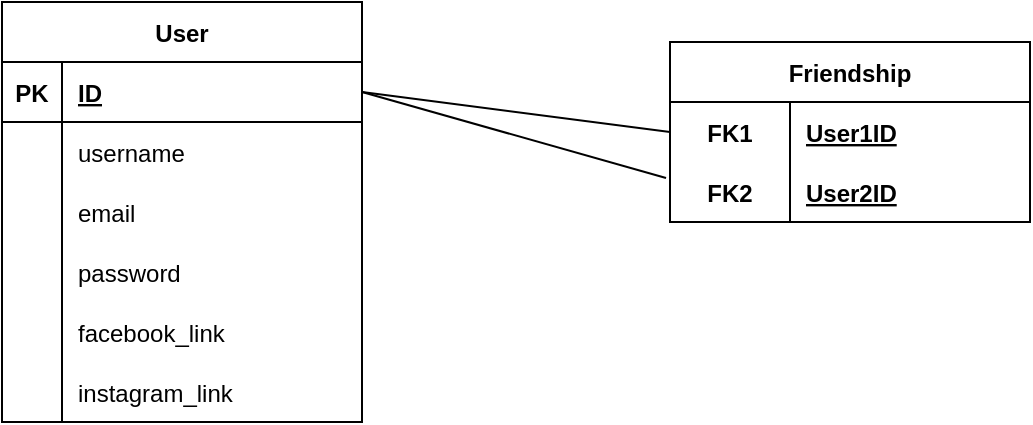 <mxfile version="20.5.3" type="device"><diagram id="C5RBs43oDa-KdzZeNtuy" name="Frendz DB"><mxGraphModel dx="1422" dy="762" grid="1" gridSize="10" guides="1" tooltips="1" connect="1" arrows="1" fold="1" page="1" pageScale="1" pageWidth="827" pageHeight="1169" math="0" shadow="0"><root><mxCell id="WIyWlLk6GJQsqaUBKTNV-0"/><mxCell id="WIyWlLk6GJQsqaUBKTNV-1" parent="WIyWlLk6GJQsqaUBKTNV-0"/><object label="User" id="XwRM8ngBFh0iEjYZa6A3-0"><mxCell style="shape=table;startSize=30;container=1;collapsible=1;childLayout=tableLayout;fixedRows=1;rowLines=0;fontStyle=1;align=center;resizeLast=1;" vertex="1" parent="WIyWlLk6GJQsqaUBKTNV-1"><mxGeometry x="80" y="80" width="180" height="210" as="geometry"/></mxCell></object><mxCell id="XwRM8ngBFh0iEjYZa6A3-1" value="" style="shape=tableRow;horizontal=0;startSize=0;swimlaneHead=0;swimlaneBody=0;fillColor=none;collapsible=0;dropTarget=0;points=[[0,0.5],[1,0.5]];portConstraint=eastwest;top=0;left=0;right=0;bottom=1;" vertex="1" parent="XwRM8ngBFh0iEjYZa6A3-0"><mxGeometry y="30" width="180" height="30" as="geometry"/></mxCell><mxCell id="XwRM8ngBFh0iEjYZa6A3-2" value="PK" style="shape=partialRectangle;connectable=0;fillColor=none;top=0;left=0;bottom=0;right=0;fontStyle=1;overflow=hidden;" vertex="1" parent="XwRM8ngBFh0iEjYZa6A3-1"><mxGeometry width="30" height="30" as="geometry"><mxRectangle width="30" height="30" as="alternateBounds"/></mxGeometry></mxCell><mxCell id="XwRM8ngBFh0iEjYZa6A3-3" value="ID" style="shape=partialRectangle;connectable=0;fillColor=none;top=0;left=0;bottom=0;right=0;align=left;spacingLeft=6;fontStyle=5;overflow=hidden;" vertex="1" parent="XwRM8ngBFh0iEjYZa6A3-1"><mxGeometry x="30" width="150" height="30" as="geometry"><mxRectangle width="150" height="30" as="alternateBounds"/></mxGeometry></mxCell><mxCell id="XwRM8ngBFh0iEjYZa6A3-4" value="" style="shape=tableRow;horizontal=0;startSize=0;swimlaneHead=0;swimlaneBody=0;fillColor=none;collapsible=0;dropTarget=0;points=[[0,0.5],[1,0.5]];portConstraint=eastwest;top=0;left=0;right=0;bottom=0;" vertex="1" parent="XwRM8ngBFh0iEjYZa6A3-0"><mxGeometry y="60" width="180" height="30" as="geometry"/></mxCell><mxCell id="XwRM8ngBFh0iEjYZa6A3-5" value="" style="shape=partialRectangle;connectable=0;fillColor=none;top=0;left=0;bottom=0;right=0;editable=1;overflow=hidden;" vertex="1" parent="XwRM8ngBFh0iEjYZa6A3-4"><mxGeometry width="30" height="30" as="geometry"><mxRectangle width="30" height="30" as="alternateBounds"/></mxGeometry></mxCell><mxCell id="XwRM8ngBFh0iEjYZa6A3-6" value="username" style="shape=partialRectangle;connectable=0;fillColor=none;top=0;left=0;bottom=0;right=0;align=left;spacingLeft=6;overflow=hidden;" vertex="1" parent="XwRM8ngBFh0iEjYZa6A3-4"><mxGeometry x="30" width="150" height="30" as="geometry"><mxRectangle width="150" height="30" as="alternateBounds"/></mxGeometry></mxCell><mxCell id="XwRM8ngBFh0iEjYZa6A3-7" value="" style="shape=tableRow;horizontal=0;startSize=0;swimlaneHead=0;swimlaneBody=0;fillColor=none;collapsible=0;dropTarget=0;points=[[0,0.5],[1,0.5]];portConstraint=eastwest;top=0;left=0;right=0;bottom=0;" vertex="1" parent="XwRM8ngBFh0iEjYZa6A3-0"><mxGeometry y="90" width="180" height="30" as="geometry"/></mxCell><mxCell id="XwRM8ngBFh0iEjYZa6A3-8" value="" style="shape=partialRectangle;connectable=0;fillColor=none;top=0;left=0;bottom=0;right=0;editable=1;overflow=hidden;" vertex="1" parent="XwRM8ngBFh0iEjYZa6A3-7"><mxGeometry width="30" height="30" as="geometry"><mxRectangle width="30" height="30" as="alternateBounds"/></mxGeometry></mxCell><mxCell id="XwRM8ngBFh0iEjYZa6A3-9" value="email" style="shape=partialRectangle;connectable=0;fillColor=none;top=0;left=0;bottom=0;right=0;align=left;spacingLeft=6;overflow=hidden;" vertex="1" parent="XwRM8ngBFh0iEjYZa6A3-7"><mxGeometry x="30" width="150" height="30" as="geometry"><mxRectangle width="150" height="30" as="alternateBounds"/></mxGeometry></mxCell><mxCell id="XwRM8ngBFh0iEjYZa6A3-10" value="" style="shape=tableRow;horizontal=0;startSize=0;swimlaneHead=0;swimlaneBody=0;fillColor=none;collapsible=0;dropTarget=0;points=[[0,0.5],[1,0.5]];portConstraint=eastwest;top=0;left=0;right=0;bottom=0;" vertex="1" parent="XwRM8ngBFh0iEjYZa6A3-0"><mxGeometry y="120" width="180" height="30" as="geometry"/></mxCell><mxCell id="XwRM8ngBFh0iEjYZa6A3-11" value="" style="shape=partialRectangle;connectable=0;fillColor=none;top=0;left=0;bottom=0;right=0;editable=1;overflow=hidden;" vertex="1" parent="XwRM8ngBFh0iEjYZa6A3-10"><mxGeometry width="30" height="30" as="geometry"><mxRectangle width="30" height="30" as="alternateBounds"/></mxGeometry></mxCell><mxCell id="XwRM8ngBFh0iEjYZa6A3-12" value="password" style="shape=partialRectangle;connectable=0;fillColor=none;top=0;left=0;bottom=0;right=0;align=left;spacingLeft=6;overflow=hidden;" vertex="1" parent="XwRM8ngBFh0iEjYZa6A3-10"><mxGeometry x="30" width="150" height="30" as="geometry"><mxRectangle width="150" height="30" as="alternateBounds"/></mxGeometry></mxCell><mxCell id="XwRM8ngBFh0iEjYZa6A3-135" style="shape=tableRow;horizontal=0;startSize=0;swimlaneHead=0;swimlaneBody=0;fillColor=none;collapsible=0;dropTarget=0;points=[[0,0.5],[1,0.5]];portConstraint=eastwest;top=0;left=0;right=0;bottom=0;" vertex="1" parent="XwRM8ngBFh0iEjYZa6A3-0"><mxGeometry y="150" width="180" height="30" as="geometry"/></mxCell><mxCell id="XwRM8ngBFh0iEjYZa6A3-136" style="shape=partialRectangle;connectable=0;fillColor=none;top=0;left=0;bottom=0;right=0;editable=1;overflow=hidden;" vertex="1" parent="XwRM8ngBFh0iEjYZa6A3-135"><mxGeometry width="30" height="30" as="geometry"><mxRectangle width="30" height="30" as="alternateBounds"/></mxGeometry></mxCell><mxCell id="XwRM8ngBFh0iEjYZa6A3-137" value="facebook_link" style="shape=partialRectangle;connectable=0;fillColor=none;top=0;left=0;bottom=0;right=0;align=left;spacingLeft=6;overflow=hidden;" vertex="1" parent="XwRM8ngBFh0iEjYZa6A3-135"><mxGeometry x="30" width="150" height="30" as="geometry"><mxRectangle width="150" height="30" as="alternateBounds"/></mxGeometry></mxCell><mxCell id="XwRM8ngBFh0iEjYZa6A3-138" style="shape=tableRow;horizontal=0;startSize=0;swimlaneHead=0;swimlaneBody=0;fillColor=none;collapsible=0;dropTarget=0;points=[[0,0.5],[1,0.5]];portConstraint=eastwest;top=0;left=0;right=0;bottom=0;" vertex="1" parent="XwRM8ngBFh0iEjYZa6A3-0"><mxGeometry y="180" width="180" height="30" as="geometry"/></mxCell><mxCell id="XwRM8ngBFh0iEjYZa6A3-139" style="shape=partialRectangle;connectable=0;fillColor=none;top=0;left=0;bottom=0;right=0;editable=1;overflow=hidden;" vertex="1" parent="XwRM8ngBFh0iEjYZa6A3-138"><mxGeometry width="30" height="30" as="geometry"><mxRectangle width="30" height="30" as="alternateBounds"/></mxGeometry></mxCell><mxCell id="XwRM8ngBFh0iEjYZa6A3-140" value="instagram_link" style="shape=partialRectangle;connectable=0;fillColor=none;top=0;left=0;bottom=0;right=0;align=left;spacingLeft=6;overflow=hidden;" vertex="1" parent="XwRM8ngBFh0iEjYZa6A3-138"><mxGeometry x="30" width="150" height="30" as="geometry"><mxRectangle width="150" height="30" as="alternateBounds"/></mxGeometry></mxCell><mxCell id="XwRM8ngBFh0iEjYZa6A3-141" value="Friendship" style="shape=table;startSize=30;container=1;collapsible=1;childLayout=tableLayout;fixedRows=1;rowLines=0;fontStyle=1;align=center;resizeLast=1;" vertex="1" parent="WIyWlLk6GJQsqaUBKTNV-1"><mxGeometry x="414" y="100" width="180" height="90" as="geometry"/></mxCell><mxCell id="XwRM8ngBFh0iEjYZa6A3-142" value="" style="shape=tableRow;horizontal=0;startSize=0;swimlaneHead=0;swimlaneBody=0;fillColor=none;collapsible=0;dropTarget=0;points=[[0,0.5],[1,0.5]];portConstraint=eastwest;top=0;left=0;right=0;bottom=0;" vertex="1" parent="XwRM8ngBFh0iEjYZa6A3-141"><mxGeometry y="30" width="180" height="30" as="geometry"/></mxCell><mxCell id="XwRM8ngBFh0iEjYZa6A3-143" value="FK1" style="shape=partialRectangle;connectable=0;fillColor=none;top=0;left=0;bottom=0;right=0;fontStyle=1;overflow=hidden;" vertex="1" parent="XwRM8ngBFh0iEjYZa6A3-142"><mxGeometry width="60" height="30" as="geometry"><mxRectangle width="60" height="30" as="alternateBounds"/></mxGeometry></mxCell><mxCell id="XwRM8ngBFh0iEjYZa6A3-144" value="User1ID" style="shape=partialRectangle;connectable=0;fillColor=none;top=0;left=0;bottom=0;right=0;align=left;spacingLeft=6;fontStyle=5;overflow=hidden;" vertex="1" parent="XwRM8ngBFh0iEjYZa6A3-142"><mxGeometry x="60" width="120" height="30" as="geometry"><mxRectangle width="120" height="30" as="alternateBounds"/></mxGeometry></mxCell><mxCell id="XwRM8ngBFh0iEjYZa6A3-145" value="" style="shape=tableRow;horizontal=0;startSize=0;swimlaneHead=0;swimlaneBody=0;fillColor=none;collapsible=0;dropTarget=0;points=[[0,0.5],[1,0.5]];portConstraint=eastwest;top=0;left=0;right=0;bottom=1;" vertex="1" parent="XwRM8ngBFh0iEjYZa6A3-141"><mxGeometry y="60" width="180" height="30" as="geometry"/></mxCell><mxCell id="XwRM8ngBFh0iEjYZa6A3-146" value="FK2" style="shape=partialRectangle;connectable=0;fillColor=none;top=0;left=0;bottom=0;right=0;fontStyle=1;overflow=hidden;" vertex="1" parent="XwRM8ngBFh0iEjYZa6A3-145"><mxGeometry width="60" height="30" as="geometry"><mxRectangle width="60" height="30" as="alternateBounds"/></mxGeometry></mxCell><mxCell id="XwRM8ngBFh0iEjYZa6A3-147" value="User2ID" style="shape=partialRectangle;connectable=0;fillColor=none;top=0;left=0;bottom=0;right=0;align=left;spacingLeft=6;fontStyle=5;overflow=hidden;" vertex="1" parent="XwRM8ngBFh0iEjYZa6A3-145"><mxGeometry x="60" width="120" height="30" as="geometry"><mxRectangle width="120" height="30" as="alternateBounds"/></mxGeometry></mxCell><mxCell id="XwRM8ngBFh0iEjYZa6A3-216" value="" style="endArrow=none;html=1;rounded=0;entryX=0;entryY=0.5;entryDx=0;entryDy=0;exitX=1;exitY=0.5;exitDx=0;exitDy=0;" edge="1" parent="WIyWlLk6GJQsqaUBKTNV-1" source="XwRM8ngBFh0iEjYZa6A3-1" target="XwRM8ngBFh0iEjYZa6A3-142"><mxGeometry relative="1" as="geometry"><mxPoint x="260" y="120" as="sourcePoint"/><mxPoint x="420" y="120" as="targetPoint"/></mxGeometry></mxCell><mxCell id="XwRM8ngBFh0iEjYZa6A3-217" value="" style="endArrow=none;html=1;rounded=0;entryX=-0.011;entryY=0.267;entryDx=0;entryDy=0;entryPerimeter=0;exitX=1;exitY=0.5;exitDx=0;exitDy=0;" edge="1" parent="WIyWlLk6GJQsqaUBKTNV-1" source="XwRM8ngBFh0iEjYZa6A3-1" target="XwRM8ngBFh0iEjYZa6A3-145"><mxGeometry relative="1" as="geometry"><mxPoint x="270" y="150" as="sourcePoint"/><mxPoint x="420" y="120" as="targetPoint"/></mxGeometry></mxCell></root></mxGraphModel></diagram></mxfile>